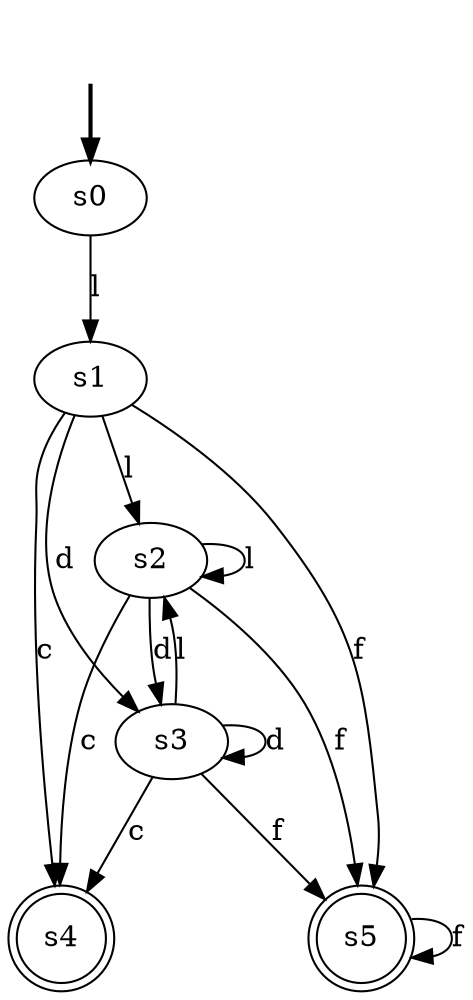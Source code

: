 digraph{
    fake [style=invisible]
    fake -> s0 [style=bold]

    s0 [root=true]
    s1
    s2
    s3
    s4 [shape=doublecircle]
    s5 [shape=doublecircle]

    s0 -> s1 [label = "l"]
    s1 -> s2 [label = "l"]
    s1 -> s3 [label = "d"]
    s1 -> s4 [label = "c"]
    s1 -> s5 [label = "f"]
    s2 -> s2 [label = "l"]
    s2 -> s3 [label = "d"]
    s2 -> s4 [label = "c"]
    s2 -> s5 [label = "f"]
    s3 -> s2 [label = "l"]
    s3 -> s3 [label = "d"]
    s3 -> s4 [label = "c"]
    s3 -> s5 [label = "f"]
    s5 -> s5 [label = "f"]

}